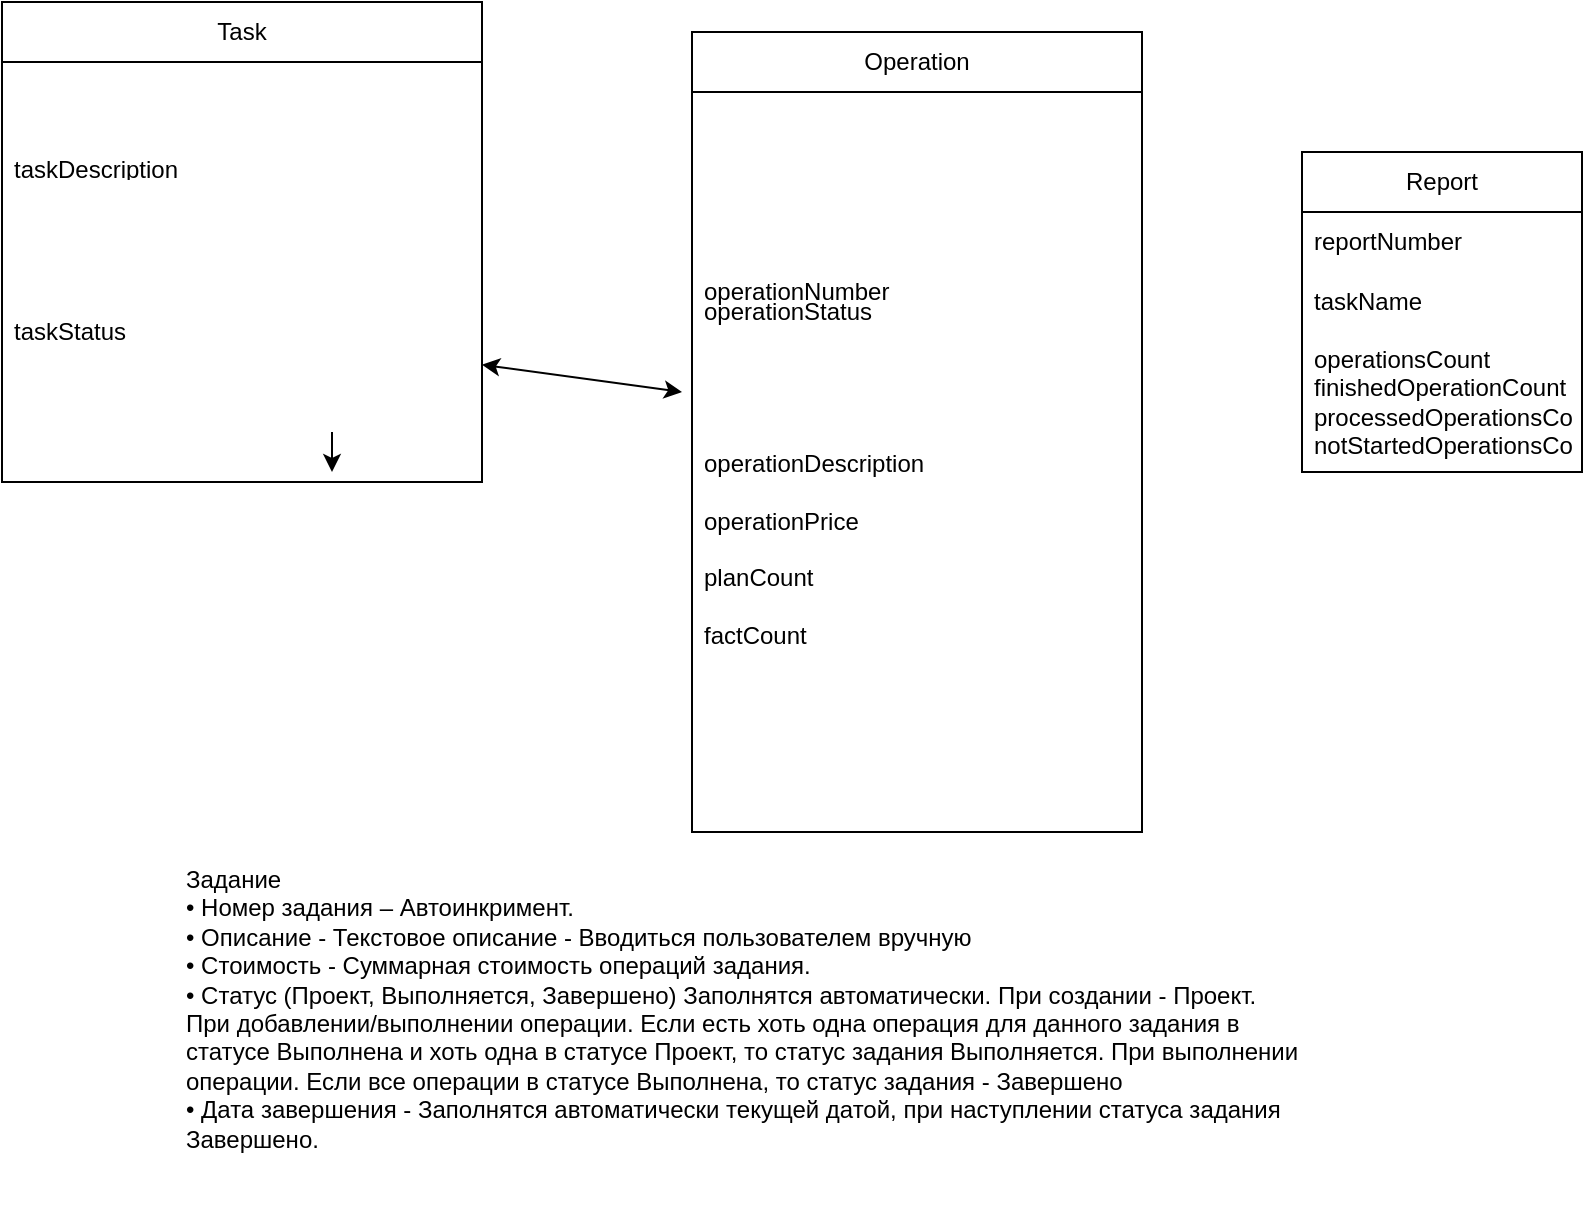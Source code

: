 <mxfile version="24.0.4" type="device">
  <diagram name="Page-1" id="EMUGJ6zcFB3wqzKYPeZM">
    <mxGraphModel dx="864" dy="556" grid="1" gridSize="10" guides="1" tooltips="1" connect="1" arrows="1" fold="1" page="1" pageScale="1" pageWidth="850" pageHeight="1100" math="0" shadow="0">
      <root>
        <mxCell id="0" />
        <mxCell id="1" parent="0" />
        <mxCell id="LMM50cXiW9O1OB-AZLPA-5" style="edgeStyle=orthogonalEdgeStyle;rounded=0;orthogonalLoop=1;jettySize=auto;html=1;exitX=0.5;exitY=1;exitDx=0;exitDy=0;" edge="1" parent="1">
          <mxGeometry relative="1" as="geometry">
            <mxPoint x="175" y="270" as="targetPoint" />
            <mxPoint x="175" y="250" as="sourcePoint" />
          </mxGeometry>
        </mxCell>
        <mxCell id="LMM50cXiW9O1OB-AZLPA-6" value="Задание&#xa;•&#x9;Номер задания – Автоинкримент.&#xa;•&#x9;Описание - Текстовое описание - Вводиться пользователем вручную&#xa;•&#x9;Стоимость - Суммарная стоимость операций задания.&#xa;•&#x9;Статус (Проект, Выполняется, Завершено) Заполнятся автоматически. При создании - Проект. При добавлении/выполнении операции. Если есть хоть одна операция для данного задания в статусе Выполнена и хоть одна в статусе Проект, то статус задания Выполняется. При выполнении операции. Если все операции в статусе Выполнена, то статус задания - Завершено&#xa;•&#x9;Дата завершения - Заполнятся автоматически текущей датой, при наступлении статуса задания Завершено." style="text;whiteSpace=wrap;html=1;" vertex="1" parent="1">
          <mxGeometry x="100" y="460" width="560" height="180" as="geometry" />
        </mxCell>
        <mxCell id="LMM50cXiW9O1OB-AZLPA-7" value="Task" style="swimlane;fontStyle=0;childLayout=stackLayout;horizontal=1;startSize=30;horizontalStack=0;resizeParent=1;resizeParentMax=0;resizeLast=0;collapsible=1;marginBottom=0;whiteSpace=wrap;html=1;" vertex="1" parent="1">
          <mxGeometry x="10" y="35" width="240" height="240" as="geometry" />
        </mxCell>
        <mxCell id="LMM50cXiW9O1OB-AZLPA-8" value="&lt;div&gt;&lt;br&gt;&lt;/div&gt;&lt;div&gt;&lt;br&gt;&lt;/div&gt;taskNumber&lt;div&gt;&lt;br&gt;&lt;/div&gt;&lt;div&gt;taskName&lt;/div&gt;&lt;div&gt;&lt;br&gt;&lt;/div&gt;" style="text;strokeColor=none;fillColor=none;align=left;verticalAlign=middle;spacingLeft=4;spacingRight=4;overflow=hidden;points=[[0,0.5],[1,0.5]];portConstraint=eastwest;rotatable=0;whiteSpace=wrap;html=1;" vertex="1" parent="LMM50cXiW9O1OB-AZLPA-7">
          <mxGeometry y="30" width="240" height="30" as="geometry" />
        </mxCell>
        <mxCell id="LMM50cXiW9O1OB-AZLPA-9" value="&lt;div&gt;&lt;br&gt;&lt;/div&gt;taskDescription&lt;div&gt;&lt;div&gt;&lt;br&gt;&lt;/div&gt;&lt;div&gt;taskCost&lt;/div&gt;&lt;/div&gt;" style="text;strokeColor=none;fillColor=none;align=left;verticalAlign=middle;spacingLeft=4;spacingRight=4;overflow=hidden;points=[[0,0.5],[1,0.5]];portConstraint=eastwest;rotatable=0;whiteSpace=wrap;html=1;" vertex="1" parent="LMM50cXiW9O1OB-AZLPA-7">
          <mxGeometry y="60" width="240" height="30" as="geometry" />
        </mxCell>
        <mxCell id="LMM50cXiW9O1OB-AZLPA-10" value="taskStatus" style="text;strokeColor=none;fillColor=none;align=left;verticalAlign=middle;spacingLeft=4;spacingRight=4;overflow=hidden;points=[[0,0.5],[1,0.5]];portConstraint=eastwest;rotatable=0;whiteSpace=wrap;html=1;" vertex="1" parent="LMM50cXiW9O1OB-AZLPA-7">
          <mxGeometry y="90" width="240" height="150" as="geometry" />
        </mxCell>
        <mxCell id="LMM50cXiW9O1OB-AZLPA-11" value="Operation" style="swimlane;fontStyle=0;childLayout=stackLayout;horizontal=1;startSize=30;horizontalStack=0;resizeParent=1;resizeParentMax=0;resizeLast=0;collapsible=1;marginBottom=0;whiteSpace=wrap;html=1;" vertex="1" parent="1">
          <mxGeometry x="355" y="50" width="225" height="400" as="geometry" />
        </mxCell>
        <mxCell id="LMM50cXiW9O1OB-AZLPA-12" value="&lt;div&gt;&lt;br&gt;&lt;/div&gt;&lt;div&gt;&lt;br&gt;&lt;/div&gt;&lt;div&gt;&lt;br&gt;&lt;/div&gt;&lt;div&gt;&lt;br&gt;&lt;/div&gt;&lt;div&gt;&lt;br&gt;&lt;/div&gt;operationNumber&lt;div&gt;&lt;br&gt;&lt;/div&gt;&lt;div&gt;operationName&lt;/div&gt;&lt;div&gt;&lt;br&gt;&lt;/div&gt;" style="text;strokeColor=none;fillColor=none;align=left;verticalAlign=middle;spacingLeft=4;spacingRight=4;overflow=hidden;points=[[0,0.5],[1,0.5]];portConstraint=eastwest;rotatable=0;whiteSpace=wrap;html=1;" vertex="1" parent="LMM50cXiW9O1OB-AZLPA-11">
          <mxGeometry y="30" width="225" height="30" as="geometry" />
        </mxCell>
        <mxCell id="LMM50cXiW9O1OB-AZLPA-13" value="&lt;div&gt;operationNumber&lt;/div&gt;&lt;div&gt;&lt;br&gt;&lt;/div&gt;&lt;div&gt;&lt;br&gt;&lt;/div&gt;&lt;div&gt;&lt;br&gt;&lt;/div&gt;&lt;div&gt;&lt;br&gt;&lt;/div&gt;&lt;div&gt;&lt;span style=&quot;background-color: initial;&quot;&gt;&lt;br&gt;&lt;/span&gt;&lt;/div&gt;&lt;div&gt;&lt;span style=&quot;background-color: initial;&quot;&gt;operationDescription&lt;/span&gt;&lt;br&gt;&lt;/div&gt;&lt;div&gt;&lt;span style=&quot;background-color: initial;&quot;&gt;&lt;br&gt;&lt;/span&gt;&lt;/div&gt;&lt;div&gt;&lt;span style=&quot;background-color: initial;&quot;&gt;operationPrice&lt;/span&gt;&lt;br&gt;&lt;/div&gt;&lt;div&gt;&lt;span style=&quot;background-color: initial;&quot;&gt;&lt;br&gt;&lt;/span&gt;&lt;/div&gt;&lt;div&gt;&lt;span style=&quot;background-color: initial;&quot;&gt;planCount&lt;/span&gt;&lt;br&gt;&lt;/div&gt;&lt;div&gt;&lt;span style=&quot;background-color: initial;&quot;&gt;&lt;br&gt;&lt;/span&gt;&lt;/div&gt;&lt;div&gt;&lt;span style=&quot;background-color: initial;&quot;&gt;factCount&lt;/span&gt;&lt;br&gt;&lt;/div&gt;&lt;div&gt;&lt;span style=&quot;background-color: initial;&quot;&gt;&lt;br&gt;&lt;/span&gt;&lt;/div&gt;&lt;div&gt;&lt;span style=&quot;background-color: initial;&quot;&gt;&lt;br&gt;&lt;/span&gt;&lt;/div&gt;" style="text;strokeColor=none;fillColor=none;align=left;verticalAlign=middle;spacingLeft=4;spacingRight=4;overflow=hidden;points=[[0,0.5],[1,0.5]];portConstraint=eastwest;rotatable=0;whiteSpace=wrap;html=1;" vertex="1" parent="LMM50cXiW9O1OB-AZLPA-11">
          <mxGeometry y="60" width="225" height="340" as="geometry" />
        </mxCell>
        <object label="operationStatus" price="" id="LMM50cXiW9O1OB-AZLPA-14">
          <mxCell style="text;strokeColor=none;fillColor=none;align=left;verticalAlign=middle;spacingLeft=4;spacingRight=4;overflow=hidden;points=[[0,0.5],[1,0.5]];portConstraint=eastwest;rotatable=0;whiteSpace=wrap;html=1;" vertex="1" parent="1">
            <mxGeometry x="355" y="130" width="225" height="119" as="geometry" />
          </mxCell>
        </object>
        <mxCell id="LMM50cXiW9O1OB-AZLPA-15" value="Report" style="swimlane;fontStyle=0;childLayout=stackLayout;horizontal=1;startSize=30;horizontalStack=0;resizeParent=1;resizeParentMax=0;resizeLast=0;collapsible=1;marginBottom=0;whiteSpace=wrap;html=1;" vertex="1" parent="1">
          <mxGeometry x="660" y="110" width="140" height="160" as="geometry" />
        </mxCell>
        <mxCell id="LMM50cXiW9O1OB-AZLPA-16" value="reportNumber" style="text;strokeColor=none;fillColor=none;align=left;verticalAlign=middle;spacingLeft=4;spacingRight=4;overflow=hidden;points=[[0,0.5],[1,0.5]];portConstraint=eastwest;rotatable=0;whiteSpace=wrap;html=1;" vertex="1" parent="LMM50cXiW9O1OB-AZLPA-15">
          <mxGeometry y="30" width="140" height="30" as="geometry" />
        </mxCell>
        <mxCell id="LMM50cXiW9O1OB-AZLPA-17" value="taskName" style="text;strokeColor=none;fillColor=none;align=left;verticalAlign=middle;spacingLeft=4;spacingRight=4;overflow=hidden;points=[[0,0.5],[1,0.5]];portConstraint=eastwest;rotatable=0;whiteSpace=wrap;html=1;" vertex="1" parent="LMM50cXiW9O1OB-AZLPA-15">
          <mxGeometry y="60" width="140" height="30" as="geometry" />
        </mxCell>
        <mxCell id="LMM50cXiW9O1OB-AZLPA-18" value="operationsCount&lt;div&gt;&lt;span style=&quot;background-color: initial;&quot;&gt;finishedOperationCount&lt;/span&gt;&lt;br&gt;&lt;/div&gt;&lt;div&gt;processedOperationsCount&lt;/div&gt;&lt;div&gt;&lt;span style=&quot;background-color: initial;&quot;&gt;notStartedOperationsCount&lt;/span&gt;&lt;br&gt;&lt;/div&gt;" style="text;strokeColor=none;fillColor=none;align=left;verticalAlign=middle;spacingLeft=4;spacingRight=4;overflow=hidden;points=[[0,0.5],[1,0.5]];portConstraint=eastwest;rotatable=0;whiteSpace=wrap;html=1;" vertex="1" parent="LMM50cXiW9O1OB-AZLPA-15">
          <mxGeometry y="90" width="140" height="70" as="geometry" />
        </mxCell>
        <mxCell id="LMM50cXiW9O1OB-AZLPA-21" value="" style="endArrow=classic;startArrow=classic;html=1;rounded=0;" edge="1" parent="1" source="LMM50cXiW9O1OB-AZLPA-10">
          <mxGeometry width="50" height="50" relative="1" as="geometry">
            <mxPoint x="400" y="310" as="sourcePoint" />
            <mxPoint x="350" y="230" as="targetPoint" />
          </mxGeometry>
        </mxCell>
      </root>
    </mxGraphModel>
  </diagram>
</mxfile>
